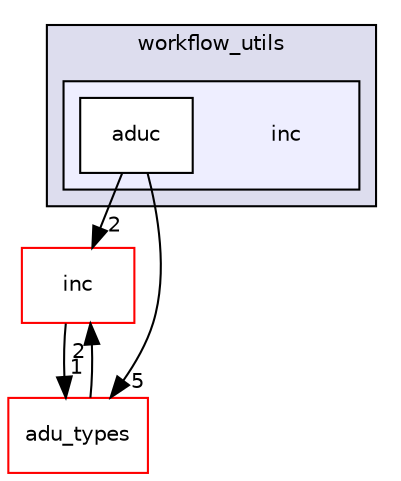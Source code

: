 digraph "src/utils/workflow_utils/inc" {
  compound=true
  node [ fontsize="10", fontname="Helvetica"];
  edge [ labelfontsize="10", labelfontname="Helvetica"];
  subgraph clusterdir_3609918b652c56e90cd3666900d9b146 {
    graph [ bgcolor="#ddddee", pencolor="black", label="workflow_utils" fontname="Helvetica", fontsize="10", URL="dir_3609918b652c56e90cd3666900d9b146.html"]
  subgraph clusterdir_3f8daf61959409c7bd0fc40ebdde6b97 {
    graph [ bgcolor="#eeeeff", pencolor="black", label="" URL="dir_3f8daf61959409c7bd0fc40ebdde6b97.html"];
    dir_3f8daf61959409c7bd0fc40ebdde6b97 [shape=plaintext label="inc"];
    dir_22e6b26c77c6609e9d30ffb132cffe1c [shape=box label="aduc" color="black" fillcolor="white" style="filled" URL="dir_22e6b26c77c6609e9d30ffb132cffe1c.html"];
  }
  }
  dir_6bc6ad22483805bbbda55258ad2a62ea [shape=box label="inc" fillcolor="white" style="filled" color="red" URL="dir_6bc6ad22483805bbbda55258ad2a62ea.html"];
  dir_2fa9b52a3673ed0f8fcfc3f4f3ae93e3 [shape=box label="adu_types" fillcolor="white" style="filled" color="red" URL="dir_2fa9b52a3673ed0f8fcfc3f4f3ae93e3.html"];
  dir_6bc6ad22483805bbbda55258ad2a62ea->dir_2fa9b52a3673ed0f8fcfc3f4f3ae93e3 [headlabel="1", labeldistance=1.5 headhref="dir_000137_000003.html"];
  dir_2fa9b52a3673ed0f8fcfc3f4f3ae93e3->dir_6bc6ad22483805bbbda55258ad2a62ea [headlabel="2", labeldistance=1.5 headhref="dir_000003_000137.html"];
  dir_22e6b26c77c6609e9d30ffb132cffe1c->dir_6bc6ad22483805bbbda55258ad2a62ea [headlabel="2", labeldistance=1.5 headhref="dir_000242_000137.html"];
  dir_22e6b26c77c6609e9d30ffb132cffe1c->dir_2fa9b52a3673ed0f8fcfc3f4f3ae93e3 [headlabel="5", labeldistance=1.5 headhref="dir_000242_000003.html"];
}

